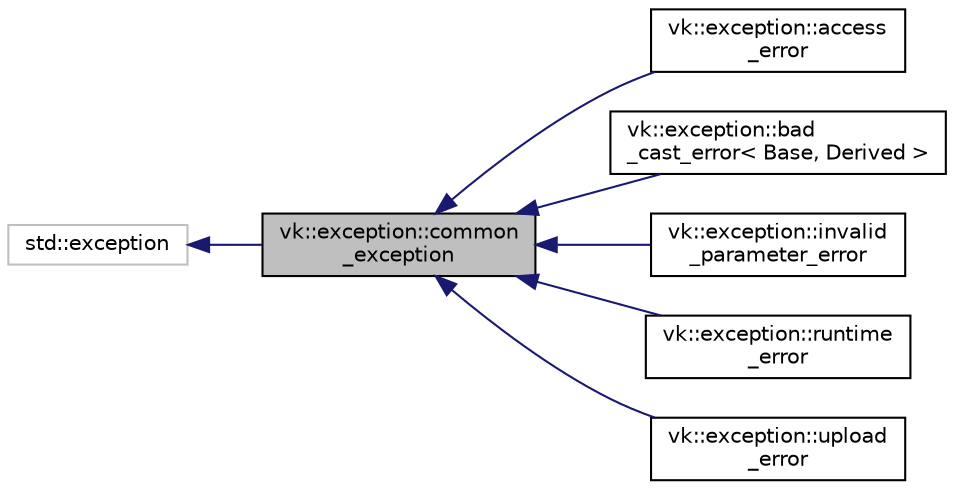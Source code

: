 digraph "vk::exception::common_exception"
{
 // LATEX_PDF_SIZE
  edge [fontname="Helvetica",fontsize="10",labelfontname="Helvetica",labelfontsize="10"];
  node [fontname="Helvetica",fontsize="10",shape=record];
  rankdir="LR";
  Node1 [label="vk::exception::common\l_exception",height=0.2,width=0.4,color="black", fillcolor="grey75", style="filled", fontcolor="black",tooltip="General exception of VK method classes."];
  Node2 -> Node1 [dir="back",color="midnightblue",fontsize="10",style="solid",fontname="Helvetica"];
  Node2 [label="std::exception",height=0.2,width=0.4,color="grey75", fillcolor="white", style="filled",tooltip=" "];
  Node1 -> Node3 [dir="back",color="midnightblue",fontsize="10",style="solid",fontname="Helvetica"];
  Node3 [label="vk::exception::access\l_error",height=0.2,width=0.4,color="black", fillcolor="white", style="filled",URL="$classvk_1_1exception_1_1access__error.html",tooltip=" "];
  Node1 -> Node4 [dir="back",color="midnightblue",fontsize="10",style="solid",fontname="Helvetica"];
  Node4 [label="vk::exception::bad\l_cast_error\< Base, Derived \>",height=0.2,width=0.4,color="black", fillcolor="white", style="filled",URL="$classvk_1_1exception_1_1bad__cast__error.html",tooltip=" "];
  Node1 -> Node5 [dir="back",color="midnightblue",fontsize="10",style="solid",fontname="Helvetica"];
  Node5 [label="vk::exception::invalid\l_parameter_error",height=0.2,width=0.4,color="black", fillcolor="white", style="filled",URL="$classvk_1_1exception_1_1invalid__parameter__error.html",tooltip=" "];
  Node1 -> Node6 [dir="back",color="midnightblue",fontsize="10",style="solid",fontname="Helvetica"];
  Node6 [label="vk::exception::runtime\l_error",height=0.2,width=0.4,color="black", fillcolor="white", style="filled",URL="$classvk_1_1exception_1_1runtime__error.html",tooltip=" "];
  Node1 -> Node7 [dir="back",color="midnightblue",fontsize="10",style="solid",fontname="Helvetica"];
  Node7 [label="vk::exception::upload\l_error",height=0.2,width=0.4,color="black", fillcolor="white", style="filled",URL="$classvk_1_1exception_1_1upload__error.html",tooltip=" "];
}
